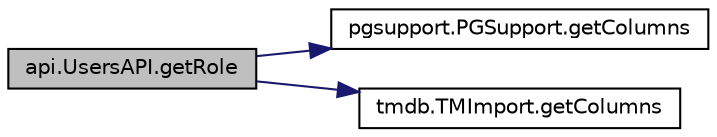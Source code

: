 digraph "api.UsersAPI.getRole"
{
 // LATEX_PDF_SIZE
  edge [fontname="Helvetica",fontsize="10",labelfontname="Helvetica",labelfontsize="10"];
  node [fontname="Helvetica",fontsize="10",shape=record];
  rankdir="LR";
  Node1 [label="api.UsersAPI.getRole",height=0.2,width=0.4,color="black", fillcolor="grey75", style="filled", fontcolor="black",tooltip=" "];
  Node1 -> Node2 [color="midnightblue",fontsize="10",style="solid",fontname="Helvetica"];
  Node2 [label="pgsupport.PGSupport.getColumns",height=0.2,width=0.4,color="black", fillcolor="white", style="filled",URL="$classpgsupport_1_1PGSupport.html#ac92f13ef32434e3c463bf12c3922c154",tooltip=" "];
  Node1 -> Node3 [color="midnightblue",fontsize="10",style="solid",fontname="Helvetica"];
  Node3 [label="tmdb.TMImport.getColumns",height=0.2,width=0.4,color="black", fillcolor="white", style="filled",URL="$classtmdb_1_1TMImport.html#a26aed14fd58585480c971504a5fef5fc",tooltip=" "];
}
